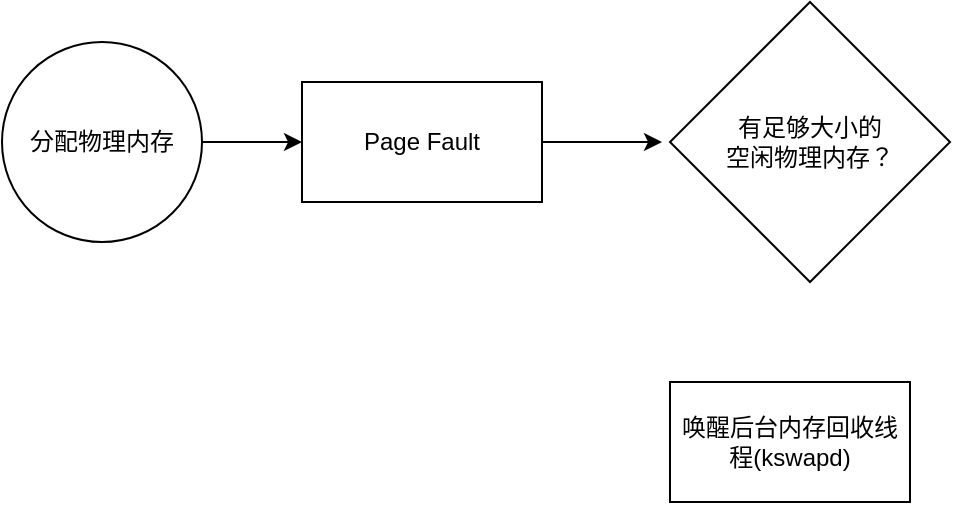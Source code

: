 <mxfile version="18.0.6" type="github">
  <diagram id="sDzDsDj6bAW6XiSYmTlv" name="Page-1">
    <mxGraphModel dx="872" dy="563" grid="1" gridSize="10" guides="1" tooltips="1" connect="1" arrows="1" fold="1" page="1" pageScale="1" pageWidth="827" pageHeight="1169" math="0" shadow="0">
      <root>
        <mxCell id="0" />
        <mxCell id="1" parent="0" />
        <mxCell id="GJdycFKqQ1Wu2BRTlc2W-4" style="edgeStyle=orthogonalEdgeStyle;rounded=0;orthogonalLoop=1;jettySize=auto;html=1;entryX=0;entryY=0.5;entryDx=0;entryDy=0;" edge="1" parent="1" source="GJdycFKqQ1Wu2BRTlc2W-1" target="GJdycFKqQ1Wu2BRTlc2W-3">
          <mxGeometry relative="1" as="geometry" />
        </mxCell>
        <mxCell id="GJdycFKqQ1Wu2BRTlc2W-1" value="&lt;font style=&quot;vertical-align: inherit;&quot;&gt;&lt;font style=&quot;vertical-align: inherit;&quot;&gt;分配物理内存&lt;/font&gt;&lt;/font&gt;" style="ellipse;whiteSpace=wrap;html=1;aspect=fixed;" vertex="1" parent="1">
          <mxGeometry x="80" y="180" width="100" height="100" as="geometry" />
        </mxCell>
        <mxCell id="GJdycFKqQ1Wu2BRTlc2W-5" style="edgeStyle=orthogonalEdgeStyle;rounded=0;orthogonalLoop=1;jettySize=auto;html=1;" edge="1" parent="1" source="GJdycFKqQ1Wu2BRTlc2W-3">
          <mxGeometry relative="1" as="geometry">
            <mxPoint x="410" y="230" as="targetPoint" />
          </mxGeometry>
        </mxCell>
        <mxCell id="GJdycFKqQ1Wu2BRTlc2W-3" value="&lt;font style=&quot;vertical-align: inherit;&quot;&gt;&lt;font style=&quot;vertical-align: inherit;&quot;&gt;Page Fault&lt;/font&gt;&lt;/font&gt;" style="rounded=0;whiteSpace=wrap;html=1;" vertex="1" parent="1">
          <mxGeometry x="230" y="200" width="120" height="60" as="geometry" />
        </mxCell>
        <mxCell id="GJdycFKqQ1Wu2BRTlc2W-6" value="有足够大小的&lt;br&gt;空闲物理内存？" style="rhombus;whiteSpace=wrap;html=1;" vertex="1" parent="1">
          <mxGeometry x="414" y="160" width="140" height="140" as="geometry" />
        </mxCell>
        <mxCell id="GJdycFKqQ1Wu2BRTlc2W-7" value="唤醒后台内存回收线程(kswapd)" style="rounded=0;whiteSpace=wrap;html=1;" vertex="1" parent="1">
          <mxGeometry x="414" y="350" width="120" height="60" as="geometry" />
        </mxCell>
      </root>
    </mxGraphModel>
  </diagram>
</mxfile>
